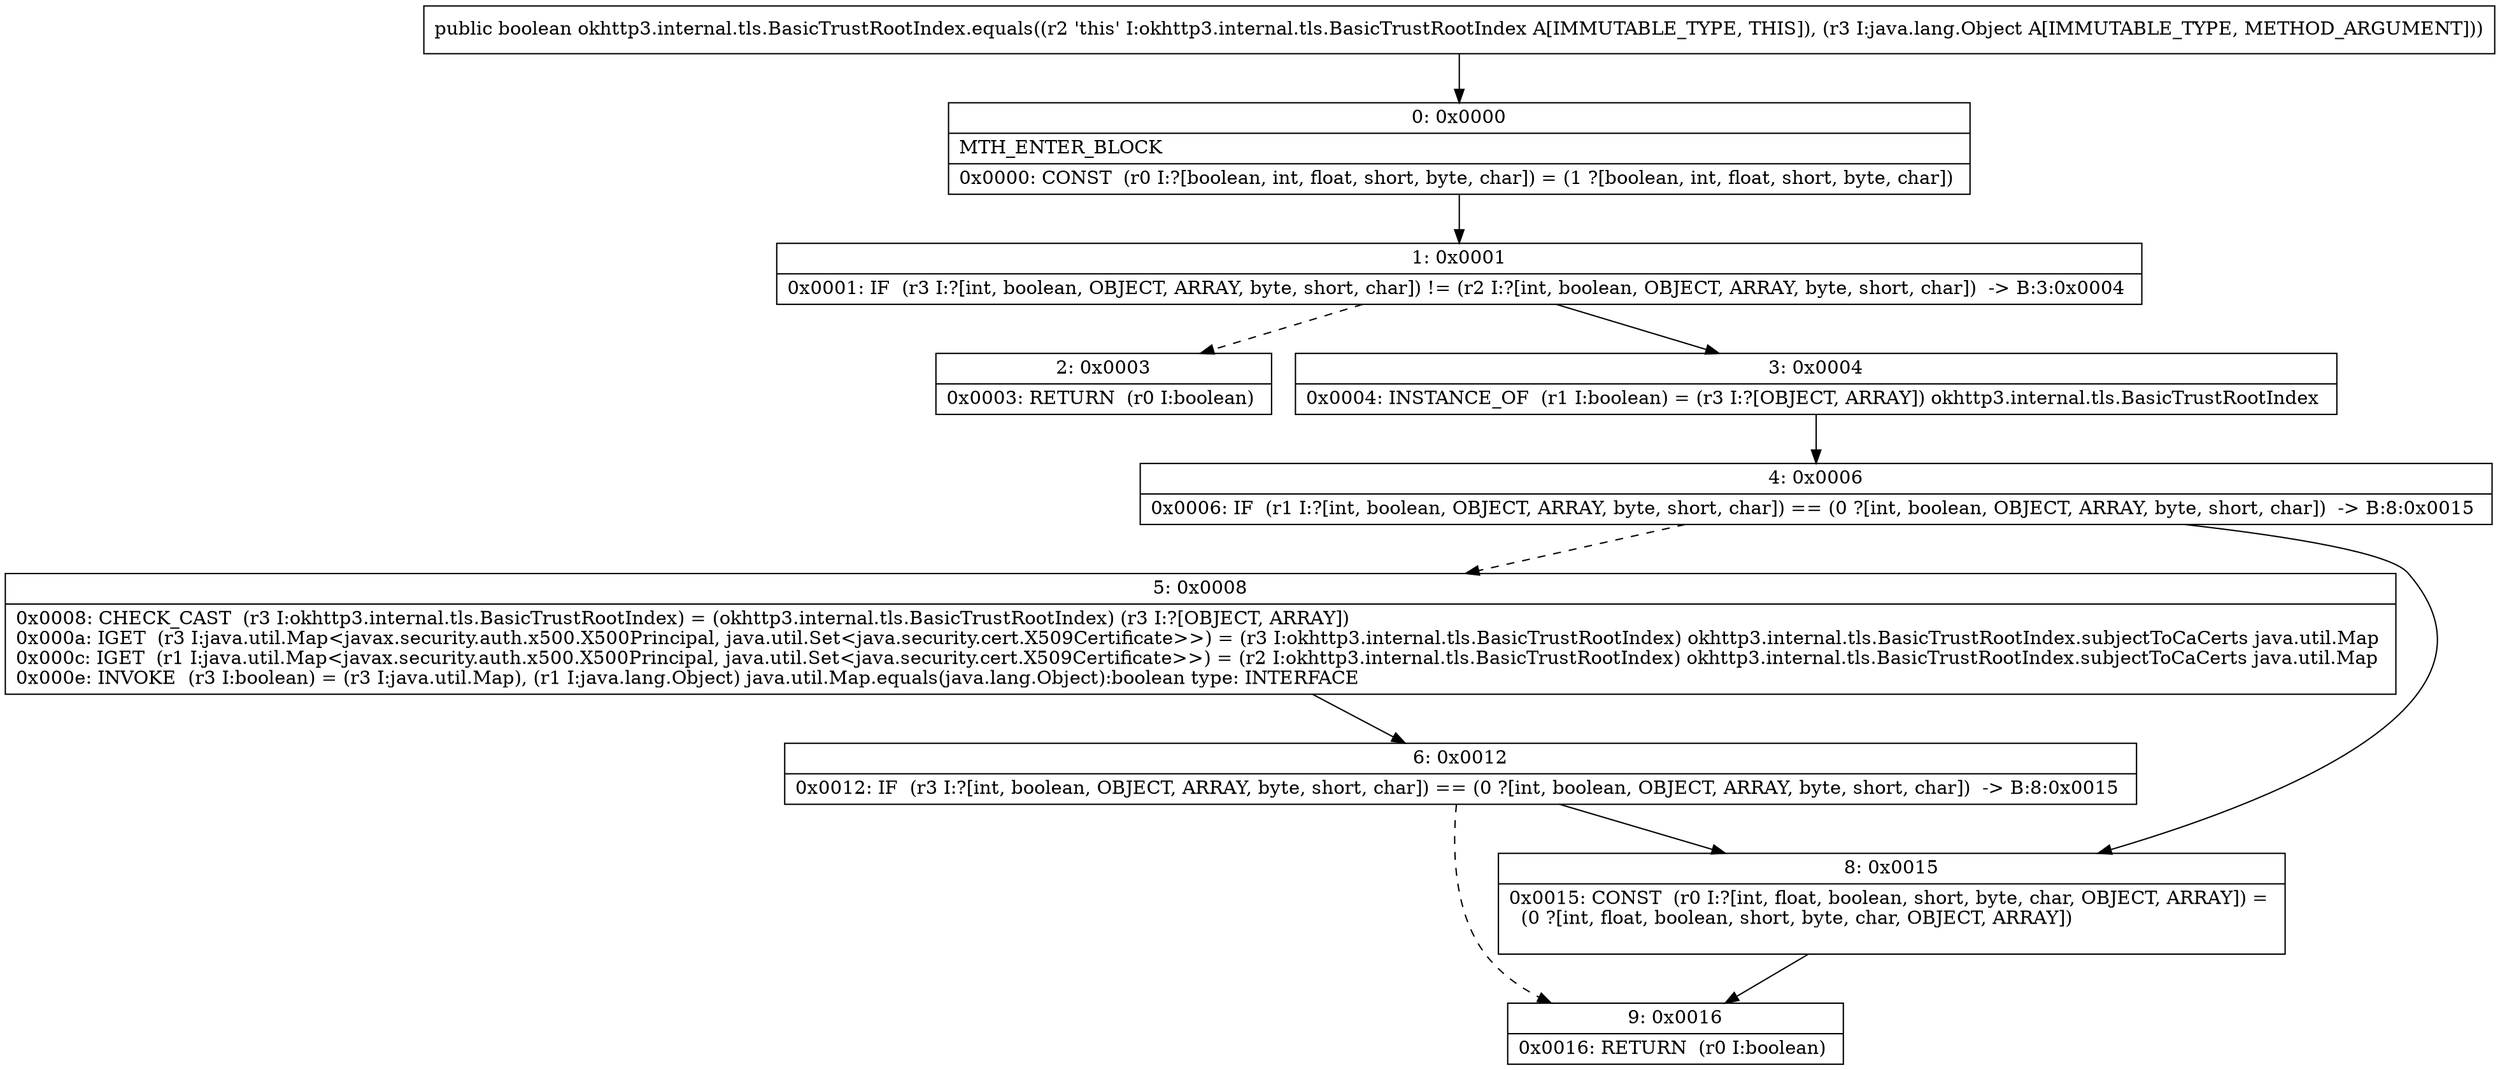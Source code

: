digraph "CFG forokhttp3.internal.tls.BasicTrustRootIndex.equals(Ljava\/lang\/Object;)Z" {
Node_0 [shape=record,label="{0\:\ 0x0000|MTH_ENTER_BLOCK\l|0x0000: CONST  (r0 I:?[boolean, int, float, short, byte, char]) = (1 ?[boolean, int, float, short, byte, char]) \l}"];
Node_1 [shape=record,label="{1\:\ 0x0001|0x0001: IF  (r3 I:?[int, boolean, OBJECT, ARRAY, byte, short, char]) != (r2 I:?[int, boolean, OBJECT, ARRAY, byte, short, char])  \-\> B:3:0x0004 \l}"];
Node_2 [shape=record,label="{2\:\ 0x0003|0x0003: RETURN  (r0 I:boolean) \l}"];
Node_3 [shape=record,label="{3\:\ 0x0004|0x0004: INSTANCE_OF  (r1 I:boolean) = (r3 I:?[OBJECT, ARRAY]) okhttp3.internal.tls.BasicTrustRootIndex \l}"];
Node_4 [shape=record,label="{4\:\ 0x0006|0x0006: IF  (r1 I:?[int, boolean, OBJECT, ARRAY, byte, short, char]) == (0 ?[int, boolean, OBJECT, ARRAY, byte, short, char])  \-\> B:8:0x0015 \l}"];
Node_5 [shape=record,label="{5\:\ 0x0008|0x0008: CHECK_CAST  (r3 I:okhttp3.internal.tls.BasicTrustRootIndex) = (okhttp3.internal.tls.BasicTrustRootIndex) (r3 I:?[OBJECT, ARRAY]) \l0x000a: IGET  (r3 I:java.util.Map\<javax.security.auth.x500.X500Principal, java.util.Set\<java.security.cert.X509Certificate\>\>) = (r3 I:okhttp3.internal.tls.BasicTrustRootIndex) okhttp3.internal.tls.BasicTrustRootIndex.subjectToCaCerts java.util.Map \l0x000c: IGET  (r1 I:java.util.Map\<javax.security.auth.x500.X500Principal, java.util.Set\<java.security.cert.X509Certificate\>\>) = (r2 I:okhttp3.internal.tls.BasicTrustRootIndex) okhttp3.internal.tls.BasicTrustRootIndex.subjectToCaCerts java.util.Map \l0x000e: INVOKE  (r3 I:boolean) = (r3 I:java.util.Map), (r1 I:java.lang.Object) java.util.Map.equals(java.lang.Object):boolean type: INTERFACE \l}"];
Node_6 [shape=record,label="{6\:\ 0x0012|0x0012: IF  (r3 I:?[int, boolean, OBJECT, ARRAY, byte, short, char]) == (0 ?[int, boolean, OBJECT, ARRAY, byte, short, char])  \-\> B:8:0x0015 \l}"];
Node_8 [shape=record,label="{8\:\ 0x0015|0x0015: CONST  (r0 I:?[int, float, boolean, short, byte, char, OBJECT, ARRAY]) = \l  (0 ?[int, float, boolean, short, byte, char, OBJECT, ARRAY])\l \l}"];
Node_9 [shape=record,label="{9\:\ 0x0016|0x0016: RETURN  (r0 I:boolean) \l}"];
MethodNode[shape=record,label="{public boolean okhttp3.internal.tls.BasicTrustRootIndex.equals((r2 'this' I:okhttp3.internal.tls.BasicTrustRootIndex A[IMMUTABLE_TYPE, THIS]), (r3 I:java.lang.Object A[IMMUTABLE_TYPE, METHOD_ARGUMENT])) }"];
MethodNode -> Node_0;
Node_0 -> Node_1;
Node_1 -> Node_2[style=dashed];
Node_1 -> Node_3;
Node_3 -> Node_4;
Node_4 -> Node_5[style=dashed];
Node_4 -> Node_8;
Node_5 -> Node_6;
Node_6 -> Node_8;
Node_6 -> Node_9[style=dashed];
Node_8 -> Node_9;
}

